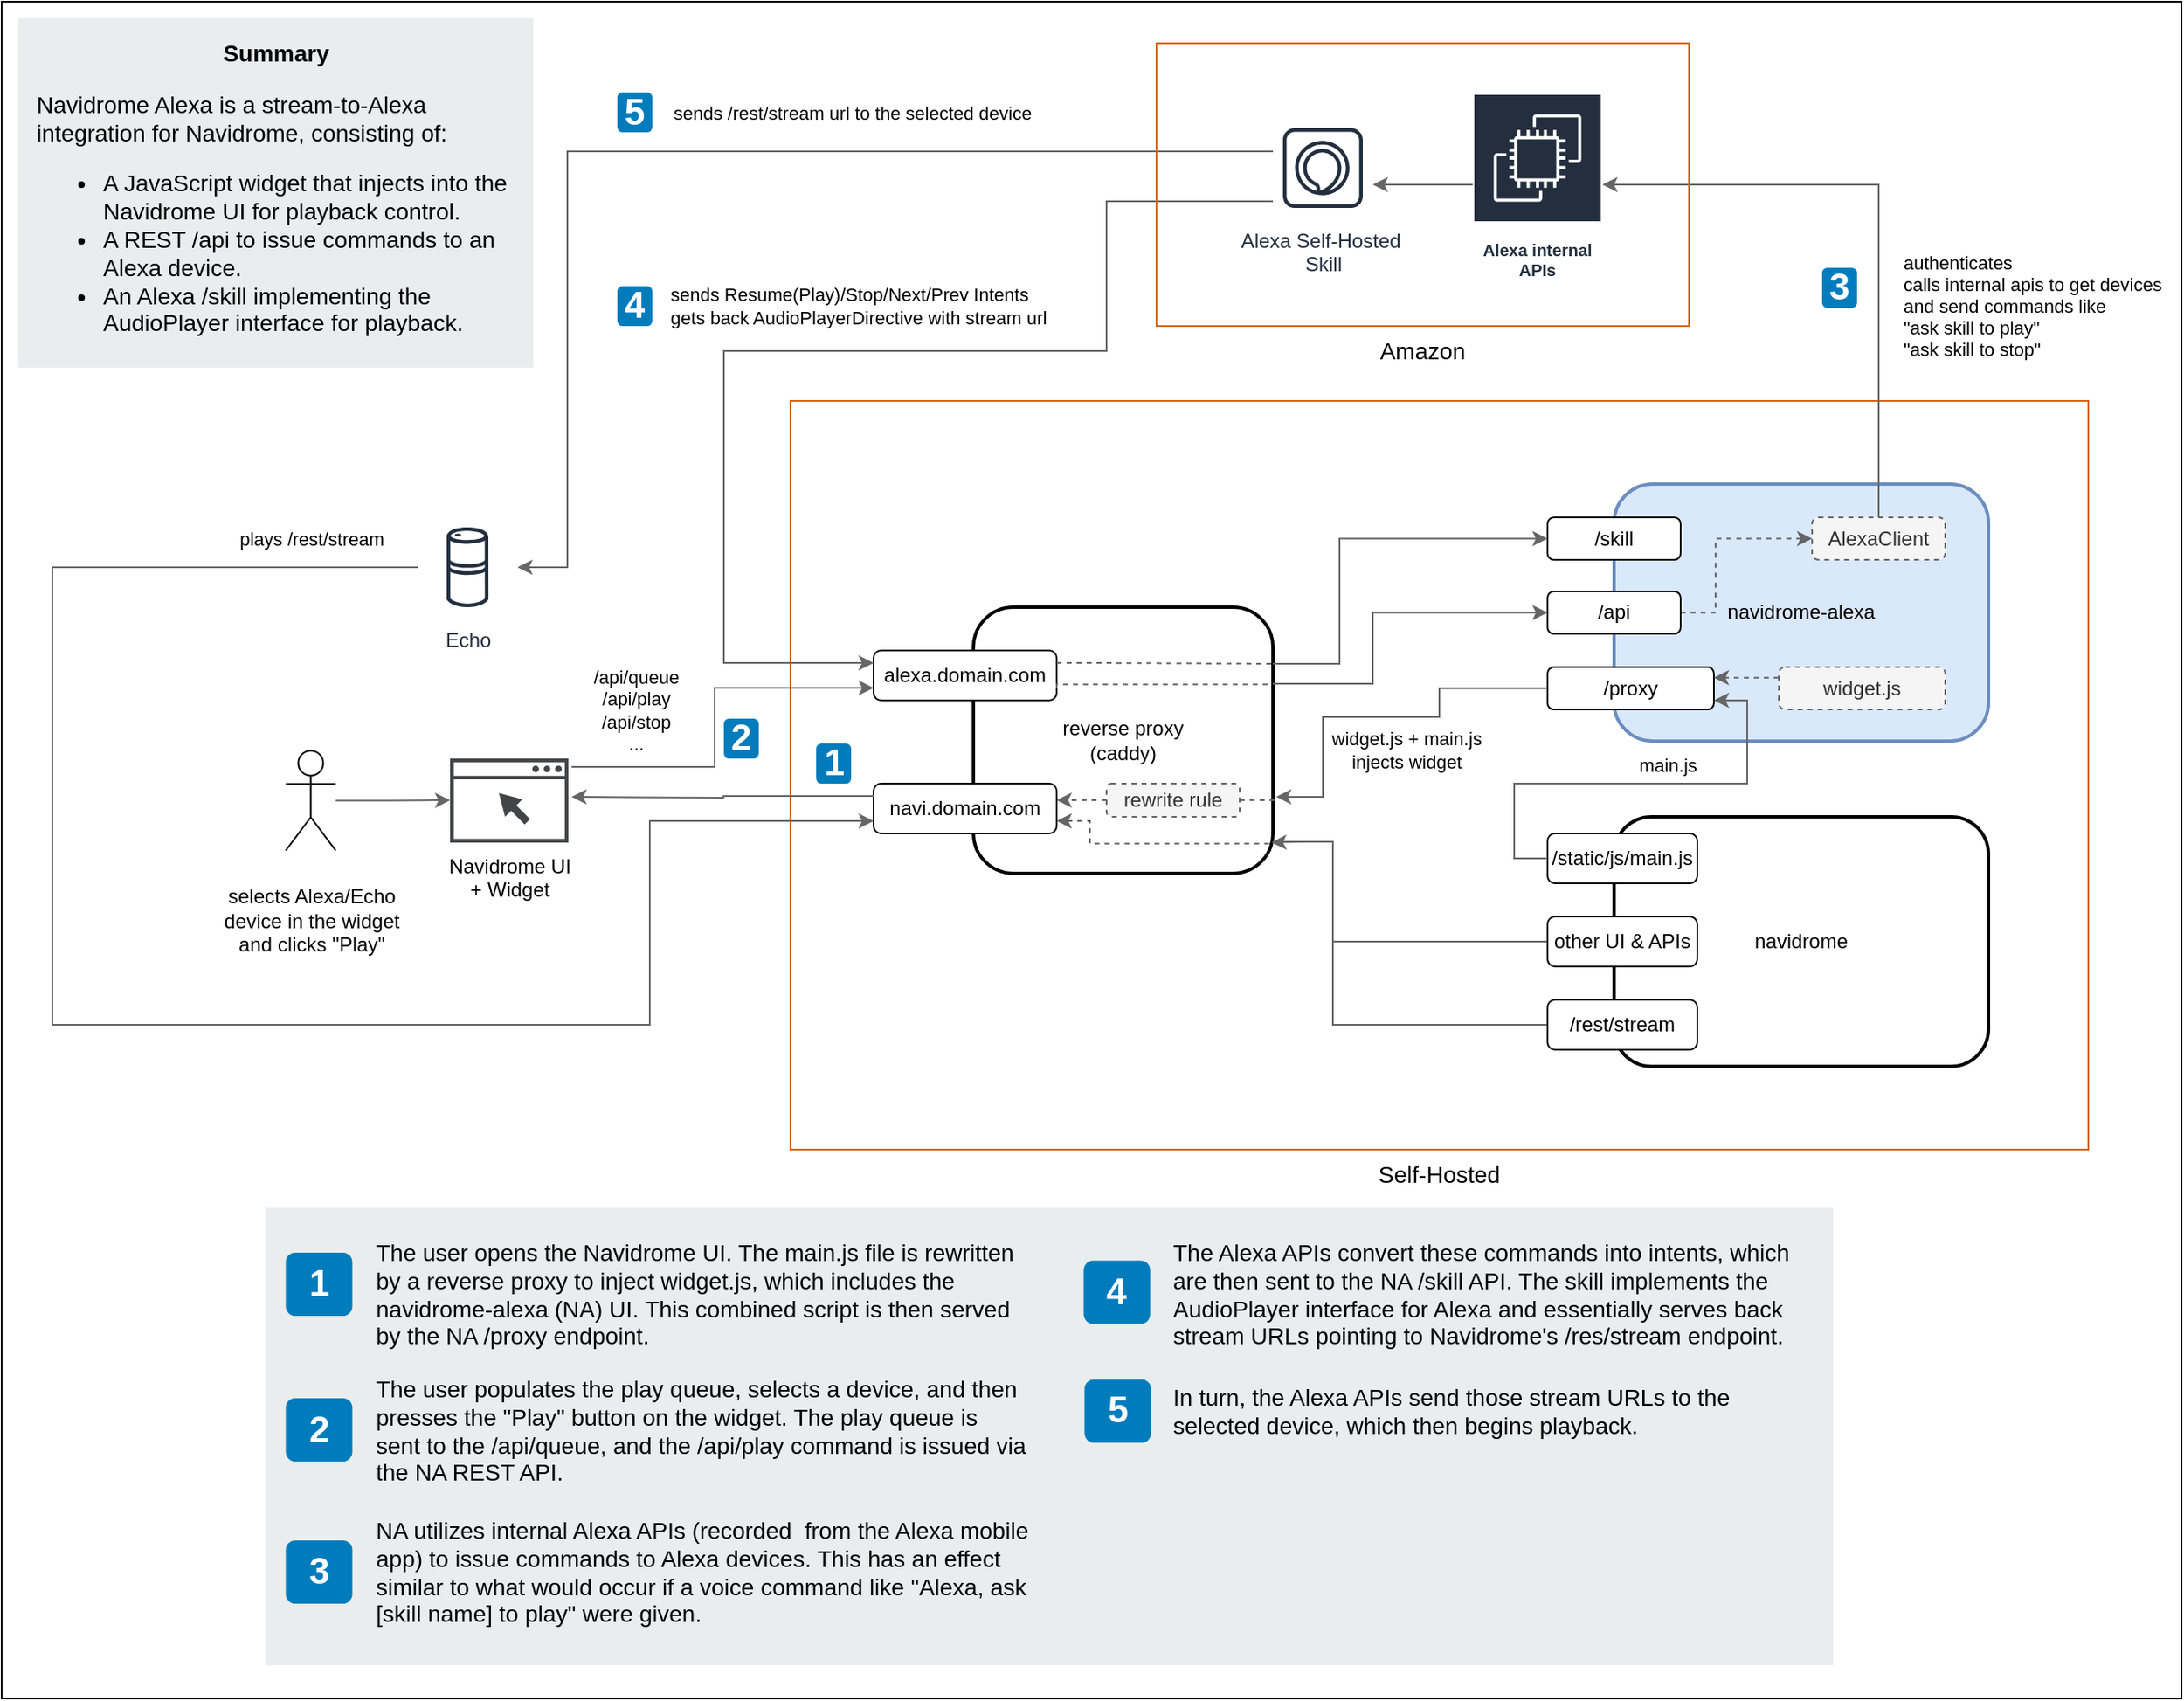 <mxfile version="20.5.3" type="embed"><diagram id="Ht1M8jgEwFfnCIfOTk4-" name="Page-1"><mxGraphModel dx="3252" dy="1000" grid="1" gridSize="10" guides="1" tooltips="1" connect="1" arrows="1" fold="1" page="1" pageScale="1" pageWidth="1169" pageHeight="827" math="0" shadow="0"><root><mxCell id="0"/><mxCell id="1" parent="0"/><mxCell id="34" value="" style="rounded=0;whiteSpace=wrap;html=1;" vertex="1" parent="1"><mxGeometry x="-1160" y="10" width="1310" height="1020" as="geometry"/></mxCell><mxCell id="tBZL6QN6U2BLabLPCixm-199" value="" style="rounded=0;whiteSpace=wrap;html=1;fillColor=#EAEDED;fontSize=22;fontColor=#FFFFFF;strokeColor=none;labelBackgroundColor=none;" parent="1" vertex="1"><mxGeometry x="-1150" y="20" width="309.5" height="210" as="geometry"/></mxCell><mxCell id="-QjtrjUzRDEMRZ5MF8oH-14" value="Self-Hosted" style="whiteSpace=wrap;html=1;fillColor=none;fontSize=14;fontColor=#000000;dashed=0;fontStyle=0;align=center;verticalAlign=top;strokeColor=#D86613;gradientColor=none;spacingLeft=0;labelPosition=center;verticalLabelPosition=bottom;container=1;pointerEvents=0;collapsible=0;recursiveResize=0;" parent="1" vertex="1"><mxGeometry x="-686" y="250" width="780" height="450" as="geometry"/></mxCell><mxCell id="tBZL6QN6U2BLabLPCixm-11" value="navidrome-alexa" style="rounded=1;whiteSpace=wrap;html=1;glass=0;strokeWidth=2;fillColor=#dae8fc;strokeColor=#6c8ebf;" parent="-QjtrjUzRDEMRZ5MF8oH-14" vertex="1"><mxGeometry x="495" y="50" width="225" height="154.5" as="geometry"/></mxCell><mxCell id="tBZL6QN6U2BLabLPCixm-8" value="/skill" style="rounded=1;whiteSpace=wrap;html=1;" parent="-QjtrjUzRDEMRZ5MF8oH-14" vertex="1"><mxGeometry x="455" y="70" width="80" height="25.5" as="geometry"/></mxCell><mxCell id="tBZL6QN6U2BLabLPCixm-54" style="edgeStyle=orthogonalEdgeStyle;rounded=0;orthogonalLoop=1;jettySize=auto;html=1;exitX=1;exitY=0.5;exitDx=0;exitDy=0;entryX=0;entryY=0.5;entryDx=0;entryDy=0;fillColor=#f5f5f5;strokeColor=#666666;dashed=1;" parent="-QjtrjUzRDEMRZ5MF8oH-14" source="tBZL6QN6U2BLabLPCixm-12" target="tBZL6QN6U2BLabLPCixm-52" edge="1"><mxGeometry relative="1" as="geometry"><Array as="points"><mxPoint x="556" y="127"/><mxPoint x="556" y="83"/></Array></mxGeometry></mxCell><mxCell id="tBZL6QN6U2BLabLPCixm-12" value="/api" style="rounded=1;whiteSpace=wrap;html=1;" parent="-QjtrjUzRDEMRZ5MF8oH-14" vertex="1"><mxGeometry x="455" y="114.5" width="80" height="25.5" as="geometry"/></mxCell><mxCell id="tBZL6QN6U2BLabLPCixm-22" value="/proxy" style="rounded=1;whiteSpace=wrap;html=1;" parent="-QjtrjUzRDEMRZ5MF8oH-14" vertex="1"><mxGeometry x="455" y="160" width="100" height="25.5" as="geometry"/></mxCell><mxCell id="tBZL6QN6U2BLabLPCixm-26" value="navidrome" style="rounded=1;whiteSpace=wrap;html=1;glass=0;strokeWidth=2;" parent="-QjtrjUzRDEMRZ5MF8oH-14" vertex="1"><mxGeometry x="495" y="250" width="225" height="150" as="geometry"/></mxCell><mxCell id="tBZL6QN6U2BLabLPCixm-30" value="reverse proxy&lt;br&gt;(caddy)" style="rounded=1;whiteSpace=wrap;html=1;glass=0;strokeWidth=2;" parent="-QjtrjUzRDEMRZ5MF8oH-14" vertex="1"><mxGeometry x="110" y="124" width="180" height="160" as="geometry"/></mxCell><mxCell id="tBZL6QN6U2BLabLPCixm-31" value="/static/js/main.js" style="rounded=1;whiteSpace=wrap;html=1;" parent="-QjtrjUzRDEMRZ5MF8oH-14" vertex="1"><mxGeometry x="455" y="260" width="90" height="30" as="geometry"/></mxCell><mxCell id="tBZL6QN6U2BLabLPCixm-79" style="edgeStyle=orthogonalEdgeStyle;rounded=0;orthogonalLoop=1;jettySize=auto;html=1;entryX=1;entryY=0.25;entryDx=0;entryDy=0;exitX=0;exitY=0.25;exitDx=0;exitDy=0;fillColor=#f5f5f5;strokeColor=#666666;dashed=1;" parent="-QjtrjUzRDEMRZ5MF8oH-14" source="tBZL6QN6U2BLabLPCixm-32" target="tBZL6QN6U2BLabLPCixm-22" edge="1"><mxGeometry relative="1" as="geometry"/></mxCell><mxCell id="tBZL6QN6U2BLabLPCixm-32" value="widget.js" style="rounded=1;whiteSpace=wrap;html=1;dashed=1;fillColor=#f5f5f5;fontColor=#333333;strokeColor=#666666;" parent="-QjtrjUzRDEMRZ5MF8oH-14" vertex="1"><mxGeometry x="594" y="160" width="100" height="25.5" as="geometry"/></mxCell><mxCell id="tBZL6QN6U2BLabLPCixm-34" style="edgeStyle=orthogonalEdgeStyle;rounded=0;orthogonalLoop=1;jettySize=auto;html=1;exitX=0;exitY=0.5;exitDx=0;exitDy=0;fillColor=#f5f5f5;strokeColor=#666666;" parent="-QjtrjUzRDEMRZ5MF8oH-14" source="tBZL6QN6U2BLabLPCixm-31" edge="1"><mxGeometry relative="1" as="geometry"><mxPoint x="555" y="180" as="targetPoint"/><Array as="points"><mxPoint x="435" y="275"/><mxPoint x="435" y="230"/><mxPoint x="575" y="230"/><mxPoint x="575" y="180"/></Array></mxGeometry></mxCell><mxCell id="k3EkKwX_AJkbdst1bB9C-1" value="main.js" style="edgeLabel;html=1;align=center;verticalAlign=middle;resizable=0;points=[];" parent="tBZL6QN6U2BLabLPCixm-34" vertex="1" connectable="0"><mxGeometry x="-0.176" y="1" relative="1" as="geometry"><mxPoint x="43" y="-10" as="offset"/></mxGeometry></mxCell><mxCell id="tBZL6QN6U2BLabLPCixm-42" style="edgeStyle=orthogonalEdgeStyle;rounded=0;orthogonalLoop=1;jettySize=auto;html=1;exitX=0;exitY=0.5;exitDx=0;exitDy=0;fillColor=#f5f5f5;strokeColor=#666666;entryX=0.995;entryY=0.884;entryDx=0;entryDy=0;entryPerimeter=0;" parent="-QjtrjUzRDEMRZ5MF8oH-14" source="tBZL6QN6U2BLabLPCixm-35" target="tBZL6QN6U2BLabLPCixm-30" edge="1"><mxGeometry relative="1" as="geometry"><mxPoint x="290" y="253" as="targetPoint"/><Array as="points"><mxPoint x="326" y="325"/><mxPoint x="326" y="265"/><mxPoint x="310" y="265"/></Array></mxGeometry></mxCell><mxCell id="tBZL6QN6U2BLabLPCixm-35" value="other UI &amp;amp; APIs" style="rounded=1;whiteSpace=wrap;html=1;" parent="-QjtrjUzRDEMRZ5MF8oH-14" vertex="1"><mxGeometry x="455" y="310" width="90" height="30" as="geometry"/></mxCell><mxCell id="tBZL6QN6U2BLabLPCixm-39" value="navi.domain.com" style="rounded=1;whiteSpace=wrap;html=1;" parent="-QjtrjUzRDEMRZ5MF8oH-14" vertex="1"><mxGeometry x="50" y="230" width="110" height="30" as="geometry"/></mxCell><mxCell id="tBZL6QN6U2BLabLPCixm-40" style="edgeStyle=orthogonalEdgeStyle;rounded=0;orthogonalLoop=1;jettySize=auto;html=1;exitX=0;exitY=0.5;exitDx=0;exitDy=0;fillColor=#f5f5f5;strokeColor=#666666;" parent="-QjtrjUzRDEMRZ5MF8oH-14" source="tBZL6QN6U2BLabLPCixm-22" edge="1"><mxGeometry relative="1" as="geometry"><mxPoint x="292" y="238" as="targetPoint"/><Array as="points"><mxPoint x="390" y="173"/><mxPoint x="390" y="190"/><mxPoint x="320" y="190"/><mxPoint x="320" y="238"/></Array></mxGeometry></mxCell><mxCell id="tBZL6QN6U2BLabLPCixm-56" value="widget.js + main.js&lt;br&gt;&lt;div&gt;injects widget&lt;/div&gt;" style="edgeLabel;html=1;align=center;verticalAlign=middle;resizable=0;points=[];" parent="tBZL6QN6U2BLabLPCixm-40" vertex="1" connectable="0"><mxGeometry x="-0.267" y="-1" relative="1" as="geometry"><mxPoint x="-19" y="21" as="offset"/></mxGeometry></mxCell><mxCell id="tBZL6QN6U2BLabLPCixm-48" style="edgeStyle=orthogonalEdgeStyle;rounded=0;orthogonalLoop=1;jettySize=auto;html=1;entryX=0;entryY=0.5;entryDx=0;entryDy=0;fillColor=#f5f5f5;strokeColor=#666666;" parent="-QjtrjUzRDEMRZ5MF8oH-14" source="tBZL6QN6U2BLabLPCixm-30" target="tBZL6QN6U2BLabLPCixm-12" edge="1"><mxGeometry relative="1" as="geometry"><Array as="points"><mxPoint x="350" y="170"/><mxPoint x="350" y="127"/></Array></mxGeometry></mxCell><mxCell id="tBZL6QN6U2BLabLPCixm-49" value="/api/queue&lt;br&gt;/api/play&lt;br&gt;/api/stop&lt;br&gt;..." style="edgeLabel;html=1;align=center;verticalAlign=middle;resizable=0;points=[];" parent="tBZL6QN6U2BLabLPCixm-48" vertex="1" connectable="0"><mxGeometry x="0.309" relative="1" as="geometry"><mxPoint x="-477" y="58" as="offset"/></mxGeometry></mxCell><mxCell id="tBZL6QN6U2BLabLPCixm-45" value="alexa.domain.com" style="rounded=1;whiteSpace=wrap;html=1;" parent="-QjtrjUzRDEMRZ5MF8oH-14" vertex="1"><mxGeometry x="50" y="150" width="110" height="30" as="geometry"/></mxCell><mxCell id="tBZL6QN6U2BLabLPCixm-52" value="AlexaClient" style="rounded=1;whiteSpace=wrap;html=1;dashed=1;fillColor=#f5f5f5;fontColor=#333333;strokeColor=#666666;" parent="-QjtrjUzRDEMRZ5MF8oH-14" vertex="1"><mxGeometry x="614" y="70" width="80" height="25.5" as="geometry"/></mxCell><mxCell id="29" style="edgeStyle=orthogonalEdgeStyle;rounded=0;orthogonalLoop=1;jettySize=auto;html=1;strokeColor=#666666;endArrow=none;endFill=0;" parent="-QjtrjUzRDEMRZ5MF8oH-14" source="tBZL6QN6U2BLabLPCixm-69" target="tBZL6QN6U2BLabLPCixm-30" edge="1"><mxGeometry relative="1" as="geometry"><Array as="points"><mxPoint x="326" y="375"/><mxPoint x="326" y="265"/></Array></mxGeometry></mxCell><mxCell id="tBZL6QN6U2BLabLPCixm-69" value="/rest/stream" style="rounded=1;whiteSpace=wrap;html=1;" parent="-QjtrjUzRDEMRZ5MF8oH-14" vertex="1"><mxGeometry x="455" y="360" width="90" height="30" as="geometry"/></mxCell><mxCell id="tBZL6QN6U2BLabLPCixm-61" style="edgeStyle=orthogonalEdgeStyle;rounded=0;orthogonalLoop=1;jettySize=auto;html=1;entryX=0;entryY=0.5;entryDx=0;entryDy=0;fillColor=#f5f5f5;strokeColor=#666666;" parent="-QjtrjUzRDEMRZ5MF8oH-14" source="tBZL6QN6U2BLabLPCixm-30" target="tBZL6QN6U2BLabLPCixm-8" edge="1"><mxGeometry relative="1" as="geometry"><Array as="points"><mxPoint x="330" y="158"/><mxPoint x="330" y="83"/></Array></mxGeometry></mxCell><mxCell id="tBZL6QN6U2BLabLPCixm-66" value="&lt;div align=&quot;left&quot;&gt;sends Resume(Play)/Stop/Next/Prev Intents&lt;br&gt;&lt;/div&gt;&lt;div align=&quot;left&quot;&gt;gets back AudioPlayerDirective with stream url&lt;br&gt;&lt;/div&gt;" style="edgeLabel;html=1;align=left;verticalAlign=middle;resizable=0;points=[];" parent="tBZL6QN6U2BLabLPCixm-61" vertex="1" connectable="0"><mxGeometry x="-0.204" relative="1" as="geometry"><mxPoint x="-404" y="-160" as="offset"/></mxGeometry></mxCell><mxCell id="tBZL6QN6U2BLabLPCixm-83" style="edgeStyle=orthogonalEdgeStyle;rounded=0;orthogonalLoop=1;jettySize=auto;html=1;exitX=0;exitY=0.5;exitDx=0;exitDy=0;fillColor=#f5f5f5;strokeColor=#666666;dashed=1;" parent="-QjtrjUzRDEMRZ5MF8oH-14" source="tBZL6QN6U2BLabLPCixm-81" edge="1"><mxGeometry relative="1" as="geometry"><mxPoint x="160" y="240" as="targetPoint"/><Array as="points"><mxPoint x="160" y="240"/></Array></mxGeometry></mxCell><mxCell id="tBZL6QN6U2BLabLPCixm-81" value="rewrite rule" style="rounded=1;whiteSpace=wrap;html=1;dashed=1;fillColor=#f5f5f5;fontColor=#333333;strokeColor=#666666;" parent="-QjtrjUzRDEMRZ5MF8oH-14" vertex="1"><mxGeometry x="190" y="230" width="80" height="20" as="geometry"/></mxCell><mxCell id="tBZL6QN6U2BLabLPCixm-82" style="edgeStyle=orthogonalEdgeStyle;rounded=0;orthogonalLoop=1;jettySize=auto;html=1;exitX=1;exitY=0.5;exitDx=0;exitDy=0;entryX=1.011;entryY=0.712;entryDx=0;entryDy=0;entryPerimeter=0;startArrow=none;startFill=0;endArrow=none;endFill=0;fillColor=#f5f5f5;strokeColor=#666666;dashed=1;" parent="-QjtrjUzRDEMRZ5MF8oH-14" source="tBZL6QN6U2BLabLPCixm-81" target="tBZL6QN6U2BLabLPCixm-30" edge="1"><mxGeometry relative="1" as="geometry"/></mxCell><mxCell id="tBZL6QN6U2BLabLPCixm-84" style="edgeStyle=orthogonalEdgeStyle;rounded=0;orthogonalLoop=1;jettySize=auto;html=1;exitX=1;exitY=0.75;exitDx=0;exitDy=0;entryX=0.995;entryY=0.888;entryDx=0;entryDy=0;entryPerimeter=0;fillColor=#f5f5f5;strokeColor=#666666;dashed=1;startArrow=classic;startFill=1;endArrow=none;endFill=0;" parent="-QjtrjUzRDEMRZ5MF8oH-14" source="tBZL6QN6U2BLabLPCixm-39" target="tBZL6QN6U2BLabLPCixm-30" edge="1"><mxGeometry relative="1" as="geometry"><Array as="points"><mxPoint x="180" y="253"/><mxPoint x="180" y="266"/></Array></mxGeometry></mxCell><mxCell id="tBZL6QN6U2BLabLPCixm-85" style="edgeStyle=orthogonalEdgeStyle;rounded=0;orthogonalLoop=1;jettySize=auto;html=1;exitX=1;exitY=0.25;exitDx=0;exitDy=0;dashed=1;fillColor=#f5f5f5;strokeColor=#666666;endArrow=none;endFill=0;" parent="-QjtrjUzRDEMRZ5MF8oH-14" source="tBZL6QN6U2BLabLPCixm-45" edge="1"><mxGeometry relative="1" as="geometry"><mxPoint x="290" y="158" as="targetPoint"/><Array as="points"><mxPoint x="180" y="158"/><mxPoint x="290" y="158"/></Array></mxGeometry></mxCell><mxCell id="tBZL6QN6U2BLabLPCixm-86" style="edgeStyle=orthogonalEdgeStyle;rounded=0;orthogonalLoop=1;jettySize=auto;html=1;exitX=1;exitY=0.25;exitDx=0;exitDy=0;dashed=1;fillColor=#f5f5f5;strokeColor=#666666;endArrow=none;endFill=0;entryX=0.996;entryY=0.29;entryDx=0;entryDy=0;entryPerimeter=0;" parent="-QjtrjUzRDEMRZ5MF8oH-14" target="tBZL6QN6U2BLabLPCixm-30" edge="1"><mxGeometry relative="1" as="geometry"><mxPoint x="160" y="172.58" as="sourcePoint"/><mxPoint x="290" y="172.58" as="targetPoint"/><Array as="points"><mxPoint x="160" y="170"/></Array></mxGeometry></mxCell><mxCell id="-QjtrjUzRDEMRZ5MF8oH-29" value="1" style="rounded=1;whiteSpace=wrap;html=1;fillColor=#007CBD;strokeColor=none;fontColor=#FFFFFF;fontStyle=1;fontSize=22;" parent="-QjtrjUzRDEMRZ5MF8oH-14" vertex="1"><mxGeometry x="15.5" y="206" width="21" height="24" as="geometry"/></mxCell><mxCell id="7OVz4w7n9kzEPWy-4BBC-3" value="" style="rounded=0;whiteSpace=wrap;html=1;fillColor=#EAEDED;fontSize=22;fontColor=#FFFFFF;strokeColor=none;labelBackgroundColor=none;" parent="1" vertex="1"><mxGeometry x="-1001.5" y="735" width="942.25" height="275" as="geometry"/></mxCell><mxCell id="7OVz4w7n9kzEPWy-4BBC-4" value="1" style="rounded=1;whiteSpace=wrap;html=1;fillColor=#007CBD;strokeColor=none;fontColor=#FFFFFF;fontStyle=1;fontSize=22;labelBackgroundColor=none;" parent="1" vertex="1"><mxGeometry x="-989.25" y="762" width="40" height="38" as="geometry"/></mxCell><mxCell id="7OVz4w7n9kzEPWy-4BBC-5" value="2" style="rounded=1;whiteSpace=wrap;html=1;fillColor=#007CBD;strokeColor=none;fontColor=#FFFFFF;fontStyle=1;fontSize=22;labelBackgroundColor=none;" parent="1" vertex="1"><mxGeometry x="-989.25" y="849.5" width="40" height="38" as="geometry"/></mxCell><mxCell id="7OVz4w7n9kzEPWy-4BBC-6" value="3" style="rounded=1;whiteSpace=wrap;html=1;fillColor=#007CBD;strokeColor=none;fontColor=#FFFFFF;fontStyle=1;fontSize=22;labelBackgroundColor=none;" parent="1" vertex="1"><mxGeometry x="-989.25" y="935" width="40" height="38" as="geometry"/></mxCell><mxCell id="7OVz4w7n9kzEPWy-4BBC-7" value="4" style="rounded=1;whiteSpace=wrap;html=1;fillColor=#007CBD;strokeColor=none;fontColor=#FFFFFF;fontStyle=1;fontSize=22;labelBackgroundColor=none;" parent="1" vertex="1"><mxGeometry x="-509.75" y="766.75" width="40" height="38" as="geometry"/></mxCell><mxCell id="7OVz4w7n9kzEPWy-4BBC-8" value="5" style="rounded=1;whiteSpace=wrap;html=1;fillColor=#007CBD;strokeColor=none;fontColor=#FFFFFF;fontStyle=1;fontSize=22;labelBackgroundColor=none;" parent="1" vertex="1"><mxGeometry x="-509.25" y="838.25" width="40" height="38" as="geometry"/></mxCell><mxCell id="7OVz4w7n9kzEPWy-4BBC-13" value="The user opens the Navidrome UI. The main.js file is rewritten by a reverse proxy to inject widget.js, which includes the navidrome-alexa (NA) UI. This combined script is then served by the NA /proxy endpoint." style="text;html=1;align=left;verticalAlign=top;spacingTop=-4;fontSize=14;labelBackgroundColor=none;whiteSpace=wrap;" parent="1" vertex="1"><mxGeometry x="-937.25" y="750.75" width="395.75" height="60.5" as="geometry"/></mxCell><mxCell id="7OVz4w7n9kzEPWy-4BBC-14" value="The user populates the play queue, selects a device, and then presses the &quot;Play&quot; button on the widget. The play queue is &lt;br&gt;sent to the /api/queue, and the /api/play command is issued via the NA REST API." style="text;html=1;align=left;verticalAlign=top;spacingTop=-4;fontSize=14;labelBackgroundColor=none;whiteSpace=wrap;" parent="1" vertex="1"><mxGeometry x="-937.25" y="833.25" width="405.75" height="57.5" as="geometry"/></mxCell><mxCell id="7OVz4w7n9kzEPWy-4BBC-15" value="NA utilizes internal Alexa APIs (recorded&amp;nbsp; from the Alexa mobile app) to issue commands to Alexa devices. This has an effect similar to what would occur if a voice command like &quot;Alexa, ask [skill name] to play&quot; were given." style="text;html=1;align=left;verticalAlign=top;spacingTop=-4;fontSize=14;labelBackgroundColor=none;whiteSpace=wrap;" parent="1" vertex="1"><mxGeometry x="-936.75" y="918" width="405.25" height="60" as="geometry"/></mxCell><mxCell id="tBZL6QN6U2BLabLPCixm-67" style="edgeStyle=orthogonalEdgeStyle;rounded=0;orthogonalLoop=1;jettySize=auto;html=1;fillColor=#f5f5f5;strokeColor=#666666;" parent="1" source="tBZL6QN6U2BLabLPCixm-3" target="tBZL6QN6U2BLabLPCixm-14" edge="1"><mxGeometry relative="1" as="geometry"><Array as="points"><mxPoint x="-820" y="100"/><mxPoint x="-820" y="350"/></Array></mxGeometry></mxCell><mxCell id="tBZL6QN6U2BLabLPCixm-68" value="sends /rest/stream url to the selected device" style="edgeLabel;html=1;align=center;verticalAlign=middle;resizable=0;points=[];" parent="tBZL6QN6U2BLabLPCixm-67" vertex="1" connectable="0"><mxGeometry x="0.16" y="1" relative="1" as="geometry"><mxPoint x="155" y="-24" as="offset"/></mxGeometry></mxCell><mxCell id="tBZL6QN6U2BLabLPCixm-78" style="edgeStyle=orthogonalEdgeStyle;rounded=0;orthogonalLoop=1;jettySize=auto;html=1;entryX=0;entryY=0.25;entryDx=0;entryDy=0;fillColor=#f5f5f5;strokeColor=#666666;" parent="1" source="tBZL6QN6U2BLabLPCixm-3" target="tBZL6QN6U2BLabLPCixm-45" edge="1"><mxGeometry relative="1" as="geometry"><Array as="points"><mxPoint x="-496" y="130"/><mxPoint x="-496" y="220"/><mxPoint x="-726" y="220"/><mxPoint x="-726" y="408"/></Array></mxGeometry></mxCell><mxCell id="tBZL6QN6U2BLabLPCixm-70" style="edgeStyle=orthogonalEdgeStyle;rounded=0;orthogonalLoop=1;jettySize=auto;html=1;fillColor=#f5f5f5;strokeColor=#666666;entryX=0;entryY=0.75;entryDx=0;entryDy=0;" parent="1" source="tBZL6QN6U2BLabLPCixm-14" target="tBZL6QN6U2BLabLPCixm-39" edge="1"><mxGeometry relative="1" as="geometry"><mxPoint x="-802" y="412.47" as="sourcePoint"/><mxPoint x="-176" y="687.47" as="targetPoint"/><Array as="points"><mxPoint x="-1129.5" y="350"/><mxPoint x="-1129.5" y="625"/><mxPoint x="-770.5" y="625"/><mxPoint x="-770.5" y="503"/></Array></mxGeometry></mxCell><mxCell id="tBZL6QN6U2BLabLPCixm-72" value="plays /rest/stream" style="edgeLabel;html=1;align=center;verticalAlign=middle;resizable=0;points=[];" parent="tBZL6QN6U2BLabLPCixm-70" vertex="1" connectable="0"><mxGeometry x="-0.819" y="1" relative="1" as="geometry"><mxPoint x="36" y="-18" as="offset"/></mxGeometry></mxCell><mxCell id="tBZL6QN6U2BLabLPCixm-14" value="Echo" style="outlineConnect=0;fontColor=#232F3E;gradientColor=none;strokeColor=#232F3E;fillColor=#ffffff;dashed=0;verticalLabelPosition=bottom;verticalAlign=top;align=center;html=1;fontSize=12;fontStyle=0;aspect=fixed;shape=mxgraph.aws4.resourceIcon;resIcon=mxgraph.aws4.echo;" parent="1" vertex="1"><mxGeometry x="-910" y="320" width="60" height="60" as="geometry"/></mxCell><mxCell id="tBZL6QN6U2BLabLPCixm-51" style="edgeStyle=orthogonalEdgeStyle;rounded=0;orthogonalLoop=1;jettySize=auto;html=1;entryX=0;entryY=0.75;entryDx=0;entryDy=0;fillColor=#f5f5f5;strokeColor=#666666;" parent="1" target="tBZL6QN6U2BLabLPCixm-45" edge="1"><mxGeometry relative="1" as="geometry"><Array as="points"><mxPoint x="-731.5" y="470"/><mxPoint x="-731.5" y="423"/></Array><mxPoint x="-817.5" y="470" as="sourcePoint"/></mxGeometry></mxCell><mxCell id="tBZL6QN6U2BLabLPCixm-46" style="edgeStyle=orthogonalEdgeStyle;rounded=0;orthogonalLoop=1;jettySize=auto;html=1;exitX=0;exitY=0.25;exitDx=0;exitDy=0;fillColor=#f5f5f5;strokeColor=#666666;" parent="1" source="tBZL6QN6U2BLabLPCixm-39" edge="1"><mxGeometry relative="1" as="geometry"><mxPoint x="-817.5" y="488" as="targetPoint"/></mxGeometry></mxCell><mxCell id="tBZL6QN6U2BLabLPCixm-73" style="edgeStyle=orthogonalEdgeStyle;rounded=0;orthogonalLoop=1;jettySize=auto;html=1;fillColor=#f5f5f5;strokeColor=#666666;entryX=0;entryY=0.495;entryDx=0;entryDy=0;entryPerimeter=0;" parent="1" source="tBZL6QN6U2BLabLPCixm-55" target="22" edge="1"><mxGeometry relative="1" as="geometry"><mxPoint x="-886" y="495" as="targetPoint"/></mxGeometry></mxCell><mxCell id="tBZL6QN6U2BLabLPCixm-55" value="&lt;br&gt;selects Alexa/Echo &lt;br&gt;device in the widget&lt;br&gt;and clicks &quot;Play&quot;" style="shape=umlActor;verticalLabelPosition=bottom;verticalAlign=top;html=1;outlineConnect=0;" parent="1" vertex="1"><mxGeometry x="-989.25" y="460.25" width="30" height="60" as="geometry"/></mxCell><mxCell id="tBZL6QN6U2BLabLPCixm-57" style="edgeStyle=orthogonalEdgeStyle;rounded=0;orthogonalLoop=1;jettySize=auto;html=1;exitX=0.5;exitY=0;exitDx=0;exitDy=0;fillColor=#f5f5f5;strokeColor=#666666;" parent="1" source="tBZL6QN6U2BLabLPCixm-52" target="tBZL6QN6U2BLabLPCixm-17" edge="1"><mxGeometry relative="1" as="geometry"><mxPoint x="-236" y="110" as="targetPoint"/><Array as="points"><mxPoint x="-32" y="120"/></Array></mxGeometry></mxCell><mxCell id="tBZL6QN6U2BLabLPCixm-58" value="&lt;div&gt;authenticates&lt;br&gt;calls internal apis to get devices &lt;br&gt;and send commands like&lt;br&gt;&quot;ask skill to play&quot;&lt;br&gt;&quot;ask skill to stop&quot;&lt;/div&gt;" style="edgeLabel;html=1;align=left;verticalAlign=middle;resizable=0;points=[];" parent="tBZL6QN6U2BLabLPCixm-57" vertex="1" connectable="0"><mxGeometry x="0.452" y="3" relative="1" as="geometry"><mxPoint x="78" y="70" as="offset"/></mxGeometry></mxCell><mxCell id="tBZL6QN6U2BLabLPCixm-91" value="2" style="rounded=1;whiteSpace=wrap;html=1;fillColor=#007CBD;strokeColor=none;fontColor=#FFFFFF;fontStyle=1;fontSize=22;" parent="1" vertex="1"><mxGeometry x="-726" y="441" width="21" height="24" as="geometry"/></mxCell><mxCell id="tBZL6QN6U2BLabLPCixm-96" value="4" style="rounded=1;whiteSpace=wrap;html=1;fillColor=#007CBD;strokeColor=none;fontColor=#FFFFFF;fontStyle=1;fontSize=22;" parent="1" vertex="1"><mxGeometry x="-790" y="181" width="21" height="24" as="geometry"/></mxCell><mxCell id="tBZL6QN6U2BLabLPCixm-97" value="5" style="rounded=1;whiteSpace=wrap;html=1;fillColor=#007CBD;strokeColor=none;fontColor=#FFFFFF;fontStyle=1;fontSize=22;" parent="1" vertex="1"><mxGeometry x="-790" y="64.5" width="21" height="24" as="geometry"/></mxCell><mxCell id="tBZL6QN6U2BLabLPCixm-161" value="Amazon" style="whiteSpace=wrap;html=1;fillColor=none;fontSize=14;fontColor=#000000;dashed=0;fontStyle=0;align=center;verticalAlign=top;strokeColor=#D86613;gradientColor=none;spacingLeft=0;labelPosition=center;verticalLabelPosition=bottom;container=1;pointerEvents=0;collapsible=0;recursiveResize=0;" parent="1" vertex="1"><mxGeometry x="-466" y="35" width="320" height="170" as="geometry"/></mxCell><mxCell id="tBZL6QN6U2BLabLPCixm-17" value="Alexa internal&lt;br&gt;APIs" style="outlineConnect=0;fontColor=#232F3E;gradientColor=none;strokeColor=#ffffff;fillColor=#232F3E;dashed=0;verticalLabelPosition=middle;verticalAlign=bottom;align=center;html=1;whiteSpace=wrap;fontSize=10;fontStyle=1;spacing=3;shape=mxgraph.aws4.productIcon;prIcon=mxgraph.aws4.ec2;" parent="tBZL6QN6U2BLabLPCixm-161" vertex="1"><mxGeometry x="190" y="30" width="78" height="116" as="geometry"/></mxCell><mxCell id="tBZL6QN6U2BLabLPCixm-3" value="&lt;div&gt;Alexa Self-Hosted&amp;nbsp;&lt;/div&gt;&lt;div&gt;Skill&lt;br&gt;&lt;/div&gt;" style="outlineConnect=0;fontColor=#232F3E;gradientColor=none;strokeColor=#232F3E;fillColor=#ffffff;dashed=0;verticalLabelPosition=bottom;verticalAlign=top;align=center;html=1;fontSize=12;fontStyle=0;aspect=fixed;shape=mxgraph.aws4.resourceIcon;resIcon=mxgraph.aws4.alexa_skill;" parent="tBZL6QN6U2BLabLPCixm-161" vertex="1"><mxGeometry x="70" y="45" width="60" height="60" as="geometry"/></mxCell><mxCell id="tBZL6QN6U2BLabLPCixm-60" style="edgeStyle=orthogonalEdgeStyle;rounded=0;orthogonalLoop=1;jettySize=auto;html=1;fillColor=#f5f5f5;strokeColor=#666666;" parent="tBZL6QN6U2BLabLPCixm-161" source="tBZL6QN6U2BLabLPCixm-17" target="tBZL6QN6U2BLabLPCixm-3" edge="1"><mxGeometry relative="1" as="geometry"><Array as="points"><mxPoint x="150" y="85"/><mxPoint x="150" y="85"/></Array></mxGeometry></mxCell><mxCell id="tBZL6QN6U2BLabLPCixm-95" value="3" style="rounded=1;whiteSpace=wrap;html=1;fillColor=#007CBD;strokeColor=none;fontColor=#FFFFFF;fontStyle=1;fontSize=22;" parent="1" vertex="1"><mxGeometry x="-66" y="170" width="21" height="24" as="geometry"/></mxCell><mxCell id="tBZL6QN6U2BLabLPCixm-196" value="The Alexa APIs convert these commands into intents, which are then sent to the NA /skill API. The skill implements the &lt;br&gt;AudioPlayer interface for Alexa and essentially serves back stream URLs pointing to Navidrome's /res/stream endpoint." style="text;html=1;align=left;verticalAlign=top;spacingTop=-4;fontSize=14;labelBackgroundColor=none;whiteSpace=wrap;" parent="1" vertex="1"><mxGeometry x="-457.75" y="750.75" width="378.5" height="60" as="geometry"/></mxCell><mxCell id="tBZL6QN6U2BLabLPCixm-198" value="In turn, the Alexa APIs send those stream URLs to the selected device, which then begins playback." style="text;html=1;align=left;verticalAlign=top;spacingTop=-4;fontSize=14;labelBackgroundColor=none;whiteSpace=wrap;" parent="1" vertex="1"><mxGeometry x="-457.75" y="838.25" width="390" height="60" as="geometry"/></mxCell><mxCell id="tBZL6QN6U2BLabLPCixm-200" value="&lt;div&gt;&lt;div align=&quot;center&quot;&gt;&lt;b&gt;Summary&lt;/b&gt;&lt;/div&gt;&lt;p&gt;Navidrome Alexa is a stream-to-Alexa integration for Navidrome, consisting of:&lt;/p&gt;&lt;ul&gt;&lt;li&gt;A JavaScript widget that injects into the Navidrome UI for playback control.&lt;/li&gt;&lt;li&gt;A REST /api to issue commands to an Alexa device.&lt;/li&gt;&lt;li&gt;An Alexa /skill implementing the AudioPlayer interface for playback.&lt;/li&gt;&lt;/ul&gt;&lt;/div&gt;" style="text;html=1;align=left;verticalAlign=top;spacingTop=-4;fontSize=14;labelBackgroundColor=none;whiteSpace=wrap;" parent="1" vertex="1"><mxGeometry x="-1140.88" y="30" width="290.38" height="90" as="geometry"/></mxCell><mxCell id="22" value="Navidrome UI&lt;br&gt;+ Widget" style="sketch=0;pointerEvents=1;shadow=0;dashed=0;html=1;strokeColor=none;fillColor=#434445;aspect=fixed;labelPosition=center;verticalLabelPosition=bottom;verticalAlign=top;align=center;outlineConnect=0;shape=mxgraph.vvd.web_browser;" parent="1" vertex="1"><mxGeometry x="-890.5" y="465" width="71.13" height="50.5" as="geometry"/></mxCell></root></mxGraphModel></diagram></mxfile>